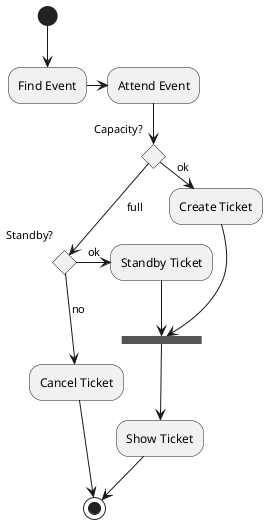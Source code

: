 @startuml UML1

(*) --> "Find Event"
"Find Event" -> "Attend Event"

if "Capacity?" then
  ->[ok] "Create Ticket"
else
  -->[full] if "Standby?" then
    ->[ok] "Standby Ticket"
  else
    -->[no] "Cancel Ticket"
    "Cancel Ticket" --> (*)
  endif
endif

"Create Ticket" --> ==show==
"Standby Ticket" --> ==show==
==show== --> "Show Ticket"
"Show Ticket" --> (*)

@enduml
